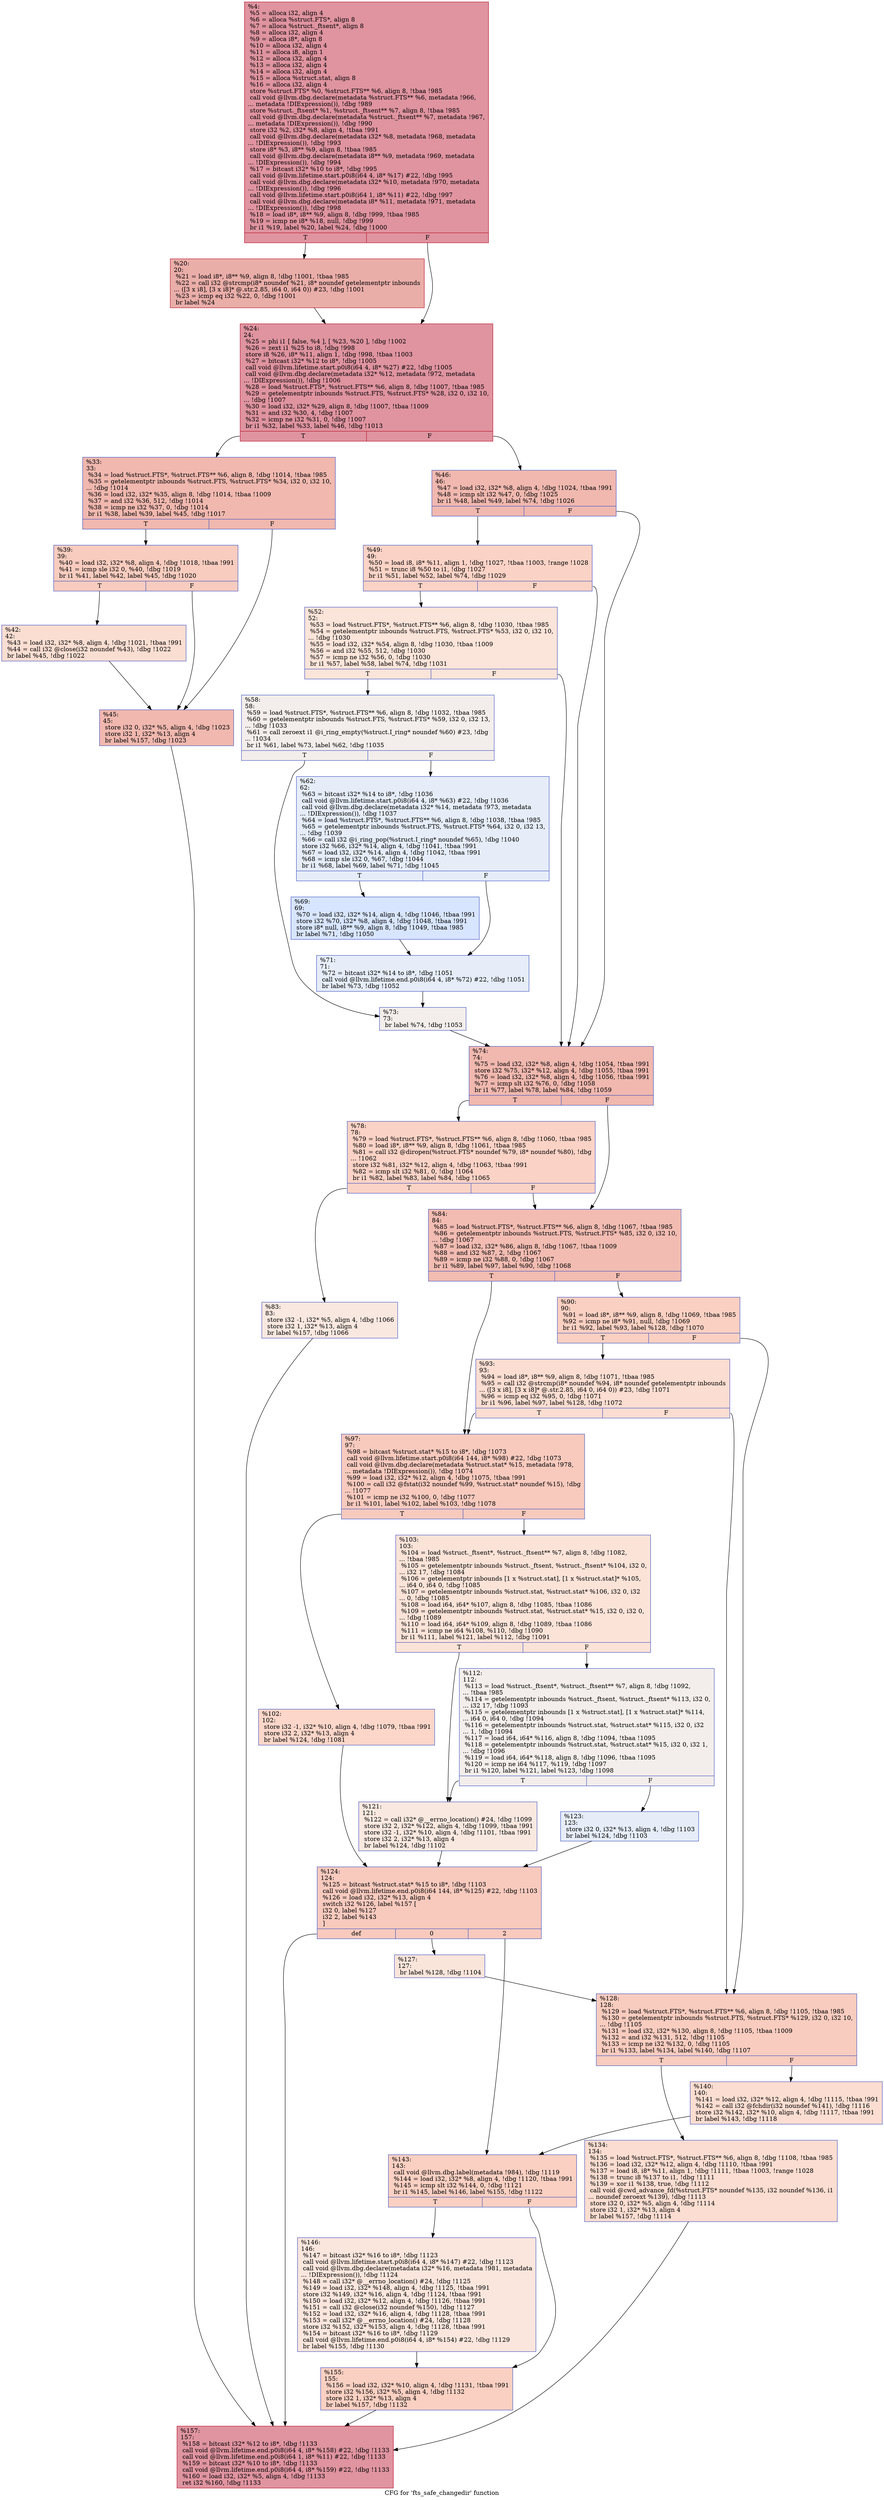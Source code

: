digraph "CFG for 'fts_safe_changedir' function" {
	label="CFG for 'fts_safe_changedir' function";

	Node0x21c43b0 [shape=record,color="#b70d28ff", style=filled, fillcolor="#b70d2870",label="{%4:\l  %5 = alloca i32, align 4\l  %6 = alloca %struct.FTS*, align 8\l  %7 = alloca %struct._ftsent*, align 8\l  %8 = alloca i32, align 4\l  %9 = alloca i8*, align 8\l  %10 = alloca i32, align 4\l  %11 = alloca i8, align 1\l  %12 = alloca i32, align 4\l  %13 = alloca i32, align 4\l  %14 = alloca i32, align 4\l  %15 = alloca %struct.stat, align 8\l  %16 = alloca i32, align 4\l  store %struct.FTS* %0, %struct.FTS** %6, align 8, !tbaa !985\l  call void @llvm.dbg.declare(metadata %struct.FTS** %6, metadata !966,\l... metadata !DIExpression()), !dbg !989\l  store %struct._ftsent* %1, %struct._ftsent** %7, align 8, !tbaa !985\l  call void @llvm.dbg.declare(metadata %struct._ftsent** %7, metadata !967,\l... metadata !DIExpression()), !dbg !990\l  store i32 %2, i32* %8, align 4, !tbaa !991\l  call void @llvm.dbg.declare(metadata i32* %8, metadata !968, metadata\l... !DIExpression()), !dbg !993\l  store i8* %3, i8** %9, align 8, !tbaa !985\l  call void @llvm.dbg.declare(metadata i8** %9, metadata !969, metadata\l... !DIExpression()), !dbg !994\l  %17 = bitcast i32* %10 to i8*, !dbg !995\l  call void @llvm.lifetime.start.p0i8(i64 4, i8* %17) #22, !dbg !995\l  call void @llvm.dbg.declare(metadata i32* %10, metadata !970, metadata\l... !DIExpression()), !dbg !996\l  call void @llvm.lifetime.start.p0i8(i64 1, i8* %11) #22, !dbg !997\l  call void @llvm.dbg.declare(metadata i8* %11, metadata !971, metadata\l... !DIExpression()), !dbg !998\l  %18 = load i8*, i8** %9, align 8, !dbg !999, !tbaa !985\l  %19 = icmp ne i8* %18, null, !dbg !999\l  br i1 %19, label %20, label %24, !dbg !1000\l|{<s0>T|<s1>F}}"];
	Node0x21c43b0:s0 -> Node0x21c4400;
	Node0x21c43b0:s1 -> Node0x21c4450;
	Node0x21c4400 [shape=record,color="#b70d28ff", style=filled, fillcolor="#d0473d70",label="{%20:\l20:                                               \l  %21 = load i8*, i8** %9, align 8, !dbg !1001, !tbaa !985\l  %22 = call i32 @strcmp(i8* noundef %21, i8* noundef getelementptr inbounds\l... ([3 x i8], [3 x i8]* @.str.2.85, i64 0, i64 0)) #23, !dbg !1001\l  %23 = icmp eq i32 %22, 0, !dbg !1001\l  br label %24\l}"];
	Node0x21c4400 -> Node0x21c4450;
	Node0x21c4450 [shape=record,color="#b70d28ff", style=filled, fillcolor="#b70d2870",label="{%24:\l24:                                               \l  %25 = phi i1 [ false, %4 ], [ %23, %20 ], !dbg !1002\l  %26 = zext i1 %25 to i8, !dbg !998\l  store i8 %26, i8* %11, align 1, !dbg !998, !tbaa !1003\l  %27 = bitcast i32* %12 to i8*, !dbg !1005\l  call void @llvm.lifetime.start.p0i8(i64 4, i8* %27) #22, !dbg !1005\l  call void @llvm.dbg.declare(metadata i32* %12, metadata !972, metadata\l... !DIExpression()), !dbg !1006\l  %28 = load %struct.FTS*, %struct.FTS** %6, align 8, !dbg !1007, !tbaa !985\l  %29 = getelementptr inbounds %struct.FTS, %struct.FTS* %28, i32 0, i32 10,\l... !dbg !1007\l  %30 = load i32, i32* %29, align 8, !dbg !1007, !tbaa !1009\l  %31 = and i32 %30, 4, !dbg !1007\l  %32 = icmp ne i32 %31, 0, !dbg !1007\l  br i1 %32, label %33, label %46, !dbg !1013\l|{<s0>T|<s1>F}}"];
	Node0x21c4450:s0 -> Node0x21c44a0;
	Node0x21c4450:s1 -> Node0x21c45e0;
	Node0x21c44a0 [shape=record,color="#3d50c3ff", style=filled, fillcolor="#dc5d4a70",label="{%33:\l33:                                               \l  %34 = load %struct.FTS*, %struct.FTS** %6, align 8, !dbg !1014, !tbaa !985\l  %35 = getelementptr inbounds %struct.FTS, %struct.FTS* %34, i32 0, i32 10,\l... !dbg !1014\l  %36 = load i32, i32* %35, align 8, !dbg !1014, !tbaa !1009\l  %37 = and i32 %36, 512, !dbg !1014\l  %38 = icmp ne i32 %37, 0, !dbg !1014\l  br i1 %38, label %39, label %45, !dbg !1017\l|{<s0>T|<s1>F}}"];
	Node0x21c44a0:s0 -> Node0x21c44f0;
	Node0x21c44a0:s1 -> Node0x21c4590;
	Node0x21c44f0 [shape=record,color="#3d50c3ff", style=filled, fillcolor="#f08b6e70",label="{%39:\l39:                                               \l  %40 = load i32, i32* %8, align 4, !dbg !1018, !tbaa !991\l  %41 = icmp sle i32 0, %40, !dbg !1019\l  br i1 %41, label %42, label %45, !dbg !1020\l|{<s0>T|<s1>F}}"];
	Node0x21c44f0:s0 -> Node0x21c4540;
	Node0x21c44f0:s1 -> Node0x21c4590;
	Node0x21c4540 [shape=record,color="#3d50c3ff", style=filled, fillcolor="#f7b59970",label="{%42:\l42:                                               \l  %43 = load i32, i32* %8, align 4, !dbg !1021, !tbaa !991\l  %44 = call i32 @close(i32 noundef %43), !dbg !1022\l  br label %45, !dbg !1022\l}"];
	Node0x21c4540 -> Node0x21c4590;
	Node0x21c4590 [shape=record,color="#3d50c3ff", style=filled, fillcolor="#dc5d4a70",label="{%45:\l45:                                               \l  store i32 0, i32* %5, align 4, !dbg !1023\l  store i32 1, i32* %13, align 4\l  br label %157, !dbg !1023\l}"];
	Node0x21c4590 -> Node0x21c4ea0;
	Node0x21c45e0 [shape=record,color="#3d50c3ff", style=filled, fillcolor="#dc5d4a70",label="{%46:\l46:                                               \l  %47 = load i32, i32* %8, align 4, !dbg !1024, !tbaa !991\l  %48 = icmp slt i32 %47, 0, !dbg !1025\l  br i1 %48, label %49, label %74, !dbg !1026\l|{<s0>T|<s1>F}}"];
	Node0x21c45e0:s0 -> Node0x21c4630;
	Node0x21c45e0:s1 -> Node0x21c4860;
	Node0x21c4630 [shape=record,color="#3d50c3ff", style=filled, fillcolor="#f59c7d70",label="{%49:\l49:                                               \l  %50 = load i8, i8* %11, align 1, !dbg !1027, !tbaa !1003, !range !1028\l  %51 = trunc i8 %50 to i1, !dbg !1027\l  br i1 %51, label %52, label %74, !dbg !1029\l|{<s0>T|<s1>F}}"];
	Node0x21c4630:s0 -> Node0x21c4680;
	Node0x21c4630:s1 -> Node0x21c4860;
	Node0x21c4680 [shape=record,color="#3d50c3ff", style=filled, fillcolor="#f5c1a970",label="{%52:\l52:                                               \l  %53 = load %struct.FTS*, %struct.FTS** %6, align 8, !dbg !1030, !tbaa !985\l  %54 = getelementptr inbounds %struct.FTS, %struct.FTS* %53, i32 0, i32 10,\l... !dbg !1030\l  %55 = load i32, i32* %54, align 8, !dbg !1030, !tbaa !1009\l  %56 = and i32 %55, 512, !dbg !1030\l  %57 = icmp ne i32 %56, 0, !dbg !1030\l  br i1 %57, label %58, label %74, !dbg !1031\l|{<s0>T|<s1>F}}"];
	Node0x21c4680:s0 -> Node0x21c46d0;
	Node0x21c4680:s1 -> Node0x21c4860;
	Node0x21c46d0 [shape=record,color="#3d50c3ff", style=filled, fillcolor="#e5d8d170",label="{%58:\l58:                                               \l  %59 = load %struct.FTS*, %struct.FTS** %6, align 8, !dbg !1032, !tbaa !985\l  %60 = getelementptr inbounds %struct.FTS, %struct.FTS* %59, i32 0, i32 13,\l... !dbg !1033\l  %61 = call zeroext i1 @i_ring_empty(%struct.I_ring* noundef %60) #23, !dbg\l... !1034\l  br i1 %61, label %73, label %62, !dbg !1035\l|{<s0>T|<s1>F}}"];
	Node0x21c46d0:s0 -> Node0x21c4810;
	Node0x21c46d0:s1 -> Node0x21c4720;
	Node0x21c4720 [shape=record,color="#3d50c3ff", style=filled, fillcolor="#c7d7f070",label="{%62:\l62:                                               \l  %63 = bitcast i32* %14 to i8*, !dbg !1036\l  call void @llvm.lifetime.start.p0i8(i64 4, i8* %63) #22, !dbg !1036\l  call void @llvm.dbg.declare(metadata i32* %14, metadata !973, metadata\l... !DIExpression()), !dbg !1037\l  %64 = load %struct.FTS*, %struct.FTS** %6, align 8, !dbg !1038, !tbaa !985\l  %65 = getelementptr inbounds %struct.FTS, %struct.FTS* %64, i32 0, i32 13,\l... !dbg !1039\l  %66 = call i32 @i_ring_pop(%struct.I_ring* noundef %65), !dbg !1040\l  store i32 %66, i32* %14, align 4, !dbg !1041, !tbaa !991\l  %67 = load i32, i32* %14, align 4, !dbg !1042, !tbaa !991\l  %68 = icmp sle i32 0, %67, !dbg !1044\l  br i1 %68, label %69, label %71, !dbg !1045\l|{<s0>T|<s1>F}}"];
	Node0x21c4720:s0 -> Node0x21c4770;
	Node0x21c4720:s1 -> Node0x21c47c0;
	Node0x21c4770 [shape=record,color="#3d50c3ff", style=filled, fillcolor="#a7c5fe70",label="{%69:\l69:                                               \l  %70 = load i32, i32* %14, align 4, !dbg !1046, !tbaa !991\l  store i32 %70, i32* %8, align 4, !dbg !1048, !tbaa !991\l  store i8* null, i8** %9, align 8, !dbg !1049, !tbaa !985\l  br label %71, !dbg !1050\l}"];
	Node0x21c4770 -> Node0x21c47c0;
	Node0x21c47c0 [shape=record,color="#3d50c3ff", style=filled, fillcolor="#c7d7f070",label="{%71:\l71:                                               \l  %72 = bitcast i32* %14 to i8*, !dbg !1051\l  call void @llvm.lifetime.end.p0i8(i64 4, i8* %72) #22, !dbg !1051\l  br label %73, !dbg !1052\l}"];
	Node0x21c47c0 -> Node0x21c4810;
	Node0x21c4810 [shape=record,color="#3d50c3ff", style=filled, fillcolor="#e5d8d170",label="{%73:\l73:                                               \l  br label %74, !dbg !1053\l}"];
	Node0x21c4810 -> Node0x21c4860;
	Node0x21c4860 [shape=record,color="#3d50c3ff", style=filled, fillcolor="#dc5d4a70",label="{%74:\l74:                                               \l  %75 = load i32, i32* %8, align 4, !dbg !1054, !tbaa !991\l  store i32 %75, i32* %12, align 4, !dbg !1055, !tbaa !991\l  %76 = load i32, i32* %8, align 4, !dbg !1056, !tbaa !991\l  %77 = icmp slt i32 %76, 0, !dbg !1058\l  br i1 %77, label %78, label %84, !dbg !1059\l|{<s0>T|<s1>F}}"];
	Node0x21c4860:s0 -> Node0x21c48b0;
	Node0x21c4860:s1 -> Node0x21c4950;
	Node0x21c48b0 [shape=record,color="#3d50c3ff", style=filled, fillcolor="#f59c7d70",label="{%78:\l78:                                               \l  %79 = load %struct.FTS*, %struct.FTS** %6, align 8, !dbg !1060, !tbaa !985\l  %80 = load i8*, i8** %9, align 8, !dbg !1061, !tbaa !985\l  %81 = call i32 @diropen(%struct.FTS* noundef %79, i8* noundef %80), !dbg\l... !1062\l  store i32 %81, i32* %12, align 4, !dbg !1063, !tbaa !991\l  %82 = icmp slt i32 %81, 0, !dbg !1064\l  br i1 %82, label %83, label %84, !dbg !1065\l|{<s0>T|<s1>F}}"];
	Node0x21c48b0:s0 -> Node0x21c4900;
	Node0x21c48b0:s1 -> Node0x21c4950;
	Node0x21c4900 [shape=record,color="#3d50c3ff", style=filled, fillcolor="#f1ccb870",label="{%83:\l83:                                               \l  store i32 -1, i32* %5, align 4, !dbg !1066\l  store i32 1, i32* %13, align 4\l  br label %157, !dbg !1066\l}"];
	Node0x21c4900 -> Node0x21c4ea0;
	Node0x21c4950 [shape=record,color="#3d50c3ff", style=filled, fillcolor="#e1675170",label="{%84:\l84:                                               \l  %85 = load %struct.FTS*, %struct.FTS** %6, align 8, !dbg !1067, !tbaa !985\l  %86 = getelementptr inbounds %struct.FTS, %struct.FTS* %85, i32 0, i32 10,\l... !dbg !1067\l  %87 = load i32, i32* %86, align 8, !dbg !1067, !tbaa !1009\l  %88 = and i32 %87, 2, !dbg !1067\l  %89 = icmp ne i32 %88, 0, !dbg !1067\l  br i1 %89, label %97, label %90, !dbg !1068\l|{<s0>T|<s1>F}}"];
	Node0x21c4950:s0 -> Node0x21c4a40;
	Node0x21c4950:s1 -> Node0x21c49a0;
	Node0x21c49a0 [shape=record,color="#3d50c3ff", style=filled, fillcolor="#f3947570",label="{%90:\l90:                                               \l  %91 = load i8*, i8** %9, align 8, !dbg !1069, !tbaa !985\l  %92 = icmp ne i8* %91, null, !dbg !1069\l  br i1 %92, label %93, label %128, !dbg !1070\l|{<s0>T|<s1>F}}"];
	Node0x21c49a0:s0 -> Node0x21c49f0;
	Node0x21c49a0:s1 -> Node0x21c4cc0;
	Node0x21c49f0 [shape=record,color="#3d50c3ff", style=filled, fillcolor="#f7b39670",label="{%93:\l93:                                               \l  %94 = load i8*, i8** %9, align 8, !dbg !1071, !tbaa !985\l  %95 = call i32 @strcmp(i8* noundef %94, i8* noundef getelementptr inbounds\l... ([3 x i8], [3 x i8]* @.str.2.85, i64 0, i64 0)) #23, !dbg !1071\l  %96 = icmp eq i32 %95, 0, !dbg !1071\l  br i1 %96, label %97, label %128, !dbg !1072\l|{<s0>T|<s1>F}}"];
	Node0x21c49f0:s0 -> Node0x21c4a40;
	Node0x21c49f0:s1 -> Node0x21c4cc0;
	Node0x21c4a40 [shape=record,color="#3d50c3ff", style=filled, fillcolor="#ef886b70",label="{%97:\l97:                                               \l  %98 = bitcast %struct.stat* %15 to i8*, !dbg !1073\l  call void @llvm.lifetime.start.p0i8(i64 144, i8* %98) #22, !dbg !1073\l  call void @llvm.dbg.declare(metadata %struct.stat* %15, metadata !978,\l... metadata !DIExpression()), !dbg !1074\l  %99 = load i32, i32* %12, align 4, !dbg !1075, !tbaa !991\l  %100 = call i32 @fstat(i32 noundef %99, %struct.stat* noundef %15), !dbg\l... !1077\l  %101 = icmp ne i32 %100, 0, !dbg !1077\l  br i1 %101, label %102, label %103, !dbg !1078\l|{<s0>T|<s1>F}}"];
	Node0x21c4a40:s0 -> Node0x21c4a90;
	Node0x21c4a40:s1 -> Node0x21c4ae0;
	Node0x21c4a90 [shape=record,color="#3d50c3ff", style=filled, fillcolor="#f6a38570",label="{%102:\l102:                                              \l  store i32 -1, i32* %10, align 4, !dbg !1079, !tbaa !991\l  store i32 2, i32* %13, align 4\l  br label %124, !dbg !1081\l}"];
	Node0x21c4a90 -> Node0x21c4c20;
	Node0x21c4ae0 [shape=record,color="#3d50c3ff", style=filled, fillcolor="#f6bfa670",label="{%103:\l103:                                              \l  %104 = load %struct._ftsent*, %struct._ftsent** %7, align 8, !dbg !1082,\l... !tbaa !985\l  %105 = getelementptr inbounds %struct._ftsent, %struct._ftsent* %104, i32 0,\l... i32 17, !dbg !1084\l  %106 = getelementptr inbounds [1 x %struct.stat], [1 x %struct.stat]* %105,\l... i64 0, i64 0, !dbg !1085\l  %107 = getelementptr inbounds %struct.stat, %struct.stat* %106, i32 0, i32\l... 0, !dbg !1085\l  %108 = load i64, i64* %107, align 8, !dbg !1085, !tbaa !1086\l  %109 = getelementptr inbounds %struct.stat, %struct.stat* %15, i32 0, i32 0,\l... !dbg !1089\l  %110 = load i64, i64* %109, align 8, !dbg !1089, !tbaa !1086\l  %111 = icmp ne i64 %108, %110, !dbg !1090\l  br i1 %111, label %121, label %112, !dbg !1091\l|{<s0>T|<s1>F}}"];
	Node0x21c4ae0:s0 -> Node0x21c4b80;
	Node0x21c4ae0:s1 -> Node0x21c4b30;
	Node0x21c4b30 [shape=record,color="#3d50c3ff", style=filled, fillcolor="#e5d8d170",label="{%112:\l112:                                              \l  %113 = load %struct._ftsent*, %struct._ftsent** %7, align 8, !dbg !1092,\l... !tbaa !985\l  %114 = getelementptr inbounds %struct._ftsent, %struct._ftsent* %113, i32 0,\l... i32 17, !dbg !1093\l  %115 = getelementptr inbounds [1 x %struct.stat], [1 x %struct.stat]* %114,\l... i64 0, i64 0, !dbg !1094\l  %116 = getelementptr inbounds %struct.stat, %struct.stat* %115, i32 0, i32\l... 1, !dbg !1094\l  %117 = load i64, i64* %116, align 8, !dbg !1094, !tbaa !1095\l  %118 = getelementptr inbounds %struct.stat, %struct.stat* %15, i32 0, i32 1,\l... !dbg !1096\l  %119 = load i64, i64* %118, align 8, !dbg !1096, !tbaa !1095\l  %120 = icmp ne i64 %117, %119, !dbg !1097\l  br i1 %120, label %121, label %123, !dbg !1098\l|{<s0>T|<s1>F}}"];
	Node0x21c4b30:s0 -> Node0x21c4b80;
	Node0x21c4b30:s1 -> Node0x21c4bd0;
	Node0x21c4b80 [shape=record,color="#3d50c3ff", style=filled, fillcolor="#f1ccb870",label="{%121:\l121:                                              \l  %122 = call i32* @__errno_location() #24, !dbg !1099\l  store i32 2, i32* %122, align 4, !dbg !1099, !tbaa !991\l  store i32 -1, i32* %10, align 4, !dbg !1101, !tbaa !991\l  store i32 2, i32* %13, align 4\l  br label %124, !dbg !1102\l}"];
	Node0x21c4b80 -> Node0x21c4c20;
	Node0x21c4bd0 [shape=record,color="#3d50c3ff", style=filled, fillcolor="#c7d7f070",label="{%123:\l123:                                              \l  store i32 0, i32* %13, align 4, !dbg !1103\l  br label %124, !dbg !1103\l}"];
	Node0x21c4bd0 -> Node0x21c4c20;
	Node0x21c4c20 [shape=record,color="#3d50c3ff", style=filled, fillcolor="#ef886b70",label="{%124:\l124:                                              \l  %125 = bitcast %struct.stat* %15 to i8*, !dbg !1103\l  call void @llvm.lifetime.end.p0i8(i64 144, i8* %125) #22, !dbg !1103\l  %126 = load i32, i32* %13, align 4\l  switch i32 %126, label %157 [\l    i32 0, label %127\l    i32 2, label %143\l  ]\l|{<s0>def|<s1>0|<s2>2}}"];
	Node0x21c4c20:s0 -> Node0x21c4ea0;
	Node0x21c4c20:s1 -> Node0x21c4c70;
	Node0x21c4c20:s2 -> Node0x21c4db0;
	Node0x21c4c70 [shape=record,color="#3d50c3ff", style=filled, fillcolor="#f4c5ad70",label="{%127:\l127:                                              \l  br label %128, !dbg !1104\l}"];
	Node0x21c4c70 -> Node0x21c4cc0;
	Node0x21c4cc0 [shape=record,color="#3d50c3ff", style=filled, fillcolor="#f08b6e70",label="{%128:\l128:                                              \l  %129 = load %struct.FTS*, %struct.FTS** %6, align 8, !dbg !1105, !tbaa !985\l  %130 = getelementptr inbounds %struct.FTS, %struct.FTS* %129, i32 0, i32 10,\l... !dbg !1105\l  %131 = load i32, i32* %130, align 8, !dbg !1105, !tbaa !1009\l  %132 = and i32 %131, 512, !dbg !1105\l  %133 = icmp ne i32 %132, 0, !dbg !1105\l  br i1 %133, label %134, label %140, !dbg !1107\l|{<s0>T|<s1>F}}"];
	Node0x21c4cc0:s0 -> Node0x21c4d10;
	Node0x21c4cc0:s1 -> Node0x21c4d60;
	Node0x21c4d10 [shape=record,color="#3d50c3ff", style=filled, fillcolor="#f7b39670",label="{%134:\l134:                                              \l  %135 = load %struct.FTS*, %struct.FTS** %6, align 8, !dbg !1108, !tbaa !985\l  %136 = load i32, i32* %12, align 4, !dbg !1110, !tbaa !991\l  %137 = load i8, i8* %11, align 1, !dbg !1111, !tbaa !1003, !range !1028\l  %138 = trunc i8 %137 to i1, !dbg !1111\l  %139 = xor i1 %138, true, !dbg !1112\l  call void @cwd_advance_fd(%struct.FTS* noundef %135, i32 noundef %136, i1\l... noundef zeroext %139), !dbg !1113\l  store i32 0, i32* %5, align 4, !dbg !1114\l  store i32 1, i32* %13, align 4\l  br label %157, !dbg !1114\l}"];
	Node0x21c4d10 -> Node0x21c4ea0;
	Node0x21c4d60 [shape=record,color="#3d50c3ff", style=filled, fillcolor="#f7b39670",label="{%140:\l140:                                              \l  %141 = load i32, i32* %12, align 4, !dbg !1115, !tbaa !991\l  %142 = call i32 @fchdir(i32 noundef %141), !dbg !1116\l  store i32 %142, i32* %10, align 4, !dbg !1117, !tbaa !991\l  br label %143, !dbg !1118\l}"];
	Node0x21c4d60 -> Node0x21c4db0;
	Node0x21c4db0 [shape=record,color="#3d50c3ff", style=filled, fillcolor="#f3947570",label="{%143:\l143:                                              \l  call void @llvm.dbg.label(metadata !984), !dbg !1119\l  %144 = load i32, i32* %8, align 4, !dbg !1120, !tbaa !991\l  %145 = icmp slt i32 %144, 0, !dbg !1121\l  br i1 %145, label %146, label %155, !dbg !1122\l|{<s0>T|<s1>F}}"];
	Node0x21c4db0:s0 -> Node0x21c4e00;
	Node0x21c4db0:s1 -> Node0x21c4e50;
	Node0x21c4e00 [shape=record,color="#3d50c3ff", style=filled, fillcolor="#f3c7b170",label="{%146:\l146:                                              \l  %147 = bitcast i32* %16 to i8*, !dbg !1123\l  call void @llvm.lifetime.start.p0i8(i64 4, i8* %147) #22, !dbg !1123\l  call void @llvm.dbg.declare(metadata i32* %16, metadata !981, metadata\l... !DIExpression()), !dbg !1124\l  %148 = call i32* @__errno_location() #24, !dbg !1125\l  %149 = load i32, i32* %148, align 4, !dbg !1125, !tbaa !991\l  store i32 %149, i32* %16, align 4, !dbg !1124, !tbaa !991\l  %150 = load i32, i32* %12, align 4, !dbg !1126, !tbaa !991\l  %151 = call i32 @close(i32 noundef %150), !dbg !1127\l  %152 = load i32, i32* %16, align 4, !dbg !1128, !tbaa !991\l  %153 = call i32* @__errno_location() #24, !dbg !1128\l  store i32 %152, i32* %153, align 4, !dbg !1128, !tbaa !991\l  %154 = bitcast i32* %16 to i8*, !dbg !1129\l  call void @llvm.lifetime.end.p0i8(i64 4, i8* %154) #22, !dbg !1129\l  br label %155, !dbg !1130\l}"];
	Node0x21c4e00 -> Node0x21c4e50;
	Node0x21c4e50 [shape=record,color="#3d50c3ff", style=filled, fillcolor="#f3947570",label="{%155:\l155:                                              \l  %156 = load i32, i32* %10, align 4, !dbg !1131, !tbaa !991\l  store i32 %156, i32* %5, align 4, !dbg !1132\l  store i32 1, i32* %13, align 4\l  br label %157, !dbg !1132\l}"];
	Node0x21c4e50 -> Node0x21c4ea0;
	Node0x21c4ea0 [shape=record,color="#b70d28ff", style=filled, fillcolor="#b70d2870",label="{%157:\l157:                                              \l  %158 = bitcast i32* %12 to i8*, !dbg !1133\l  call void @llvm.lifetime.end.p0i8(i64 4, i8* %158) #22, !dbg !1133\l  call void @llvm.lifetime.end.p0i8(i64 1, i8* %11) #22, !dbg !1133\l  %159 = bitcast i32* %10 to i8*, !dbg !1133\l  call void @llvm.lifetime.end.p0i8(i64 4, i8* %159) #22, !dbg !1133\l  %160 = load i32, i32* %5, align 4, !dbg !1133\l  ret i32 %160, !dbg !1133\l}"];
}
